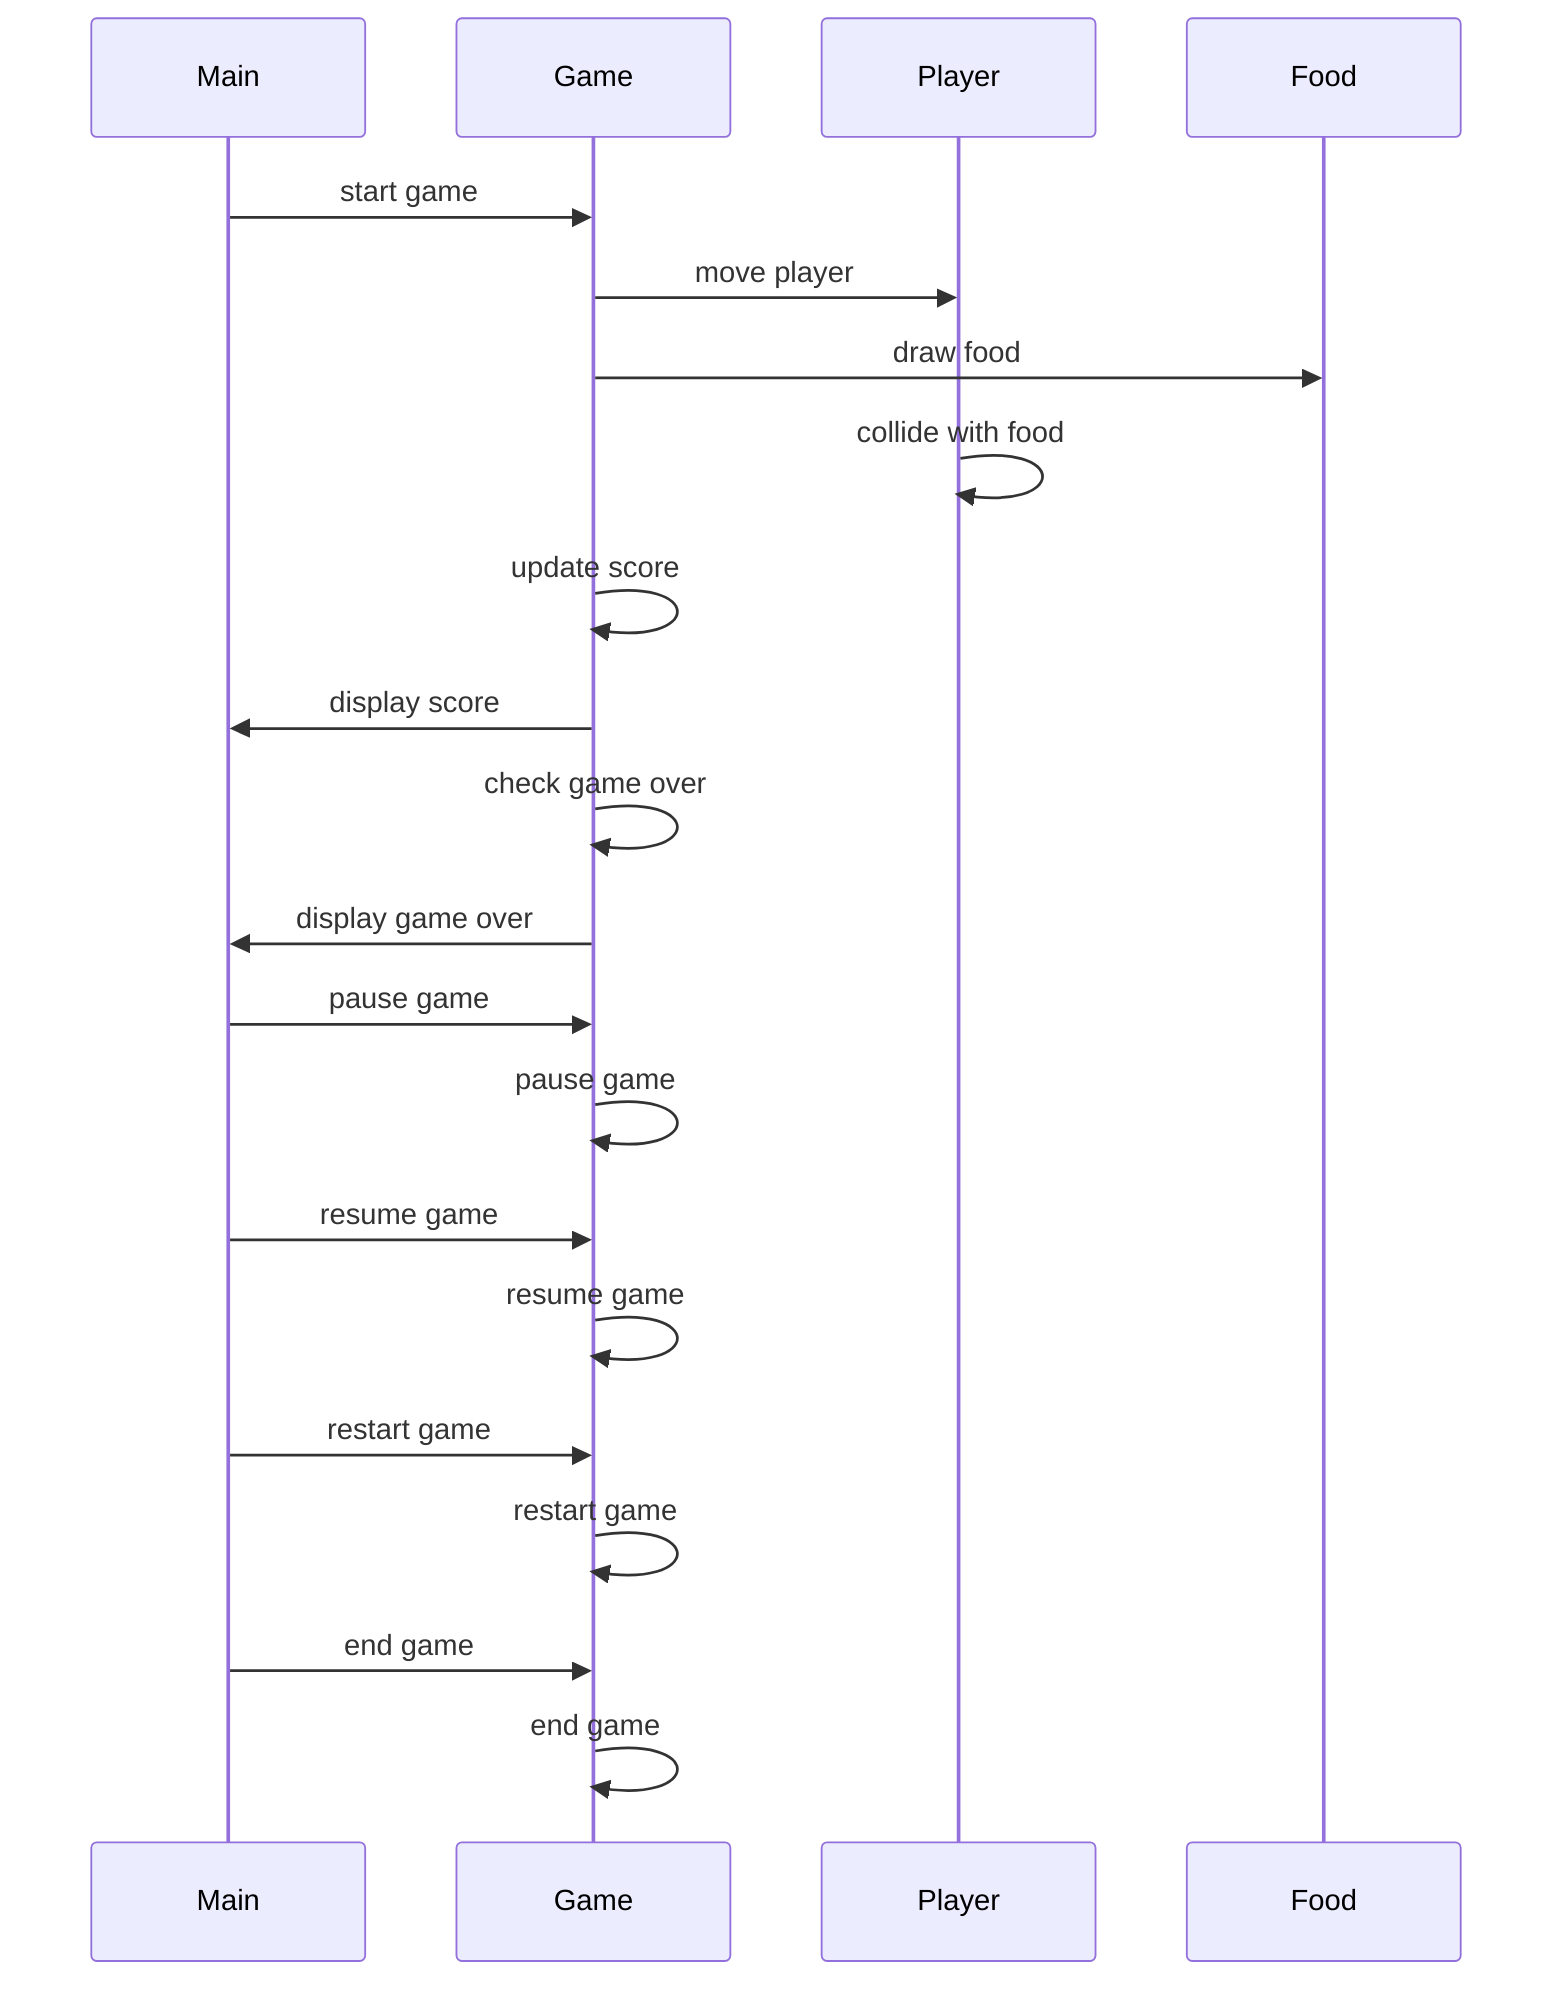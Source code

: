 sequenceDiagram
        participant M as Main
        participant G as Game
        participant P as Player
        participant F as Food
        M->>G: start game
        G->>P: move player
        G->>F: draw food
        P->>P: collide with food
        G->>G: update score
        G->>M: display score
        G->>G: check game over
        G->>M: display game over
        M->>G: pause game
        G->>G: pause game
        M->>G: resume game
        G->>G: resume game
        M->>G: restart game
        G->>G: restart game
        M->>G: end game
        G->>G: end game
